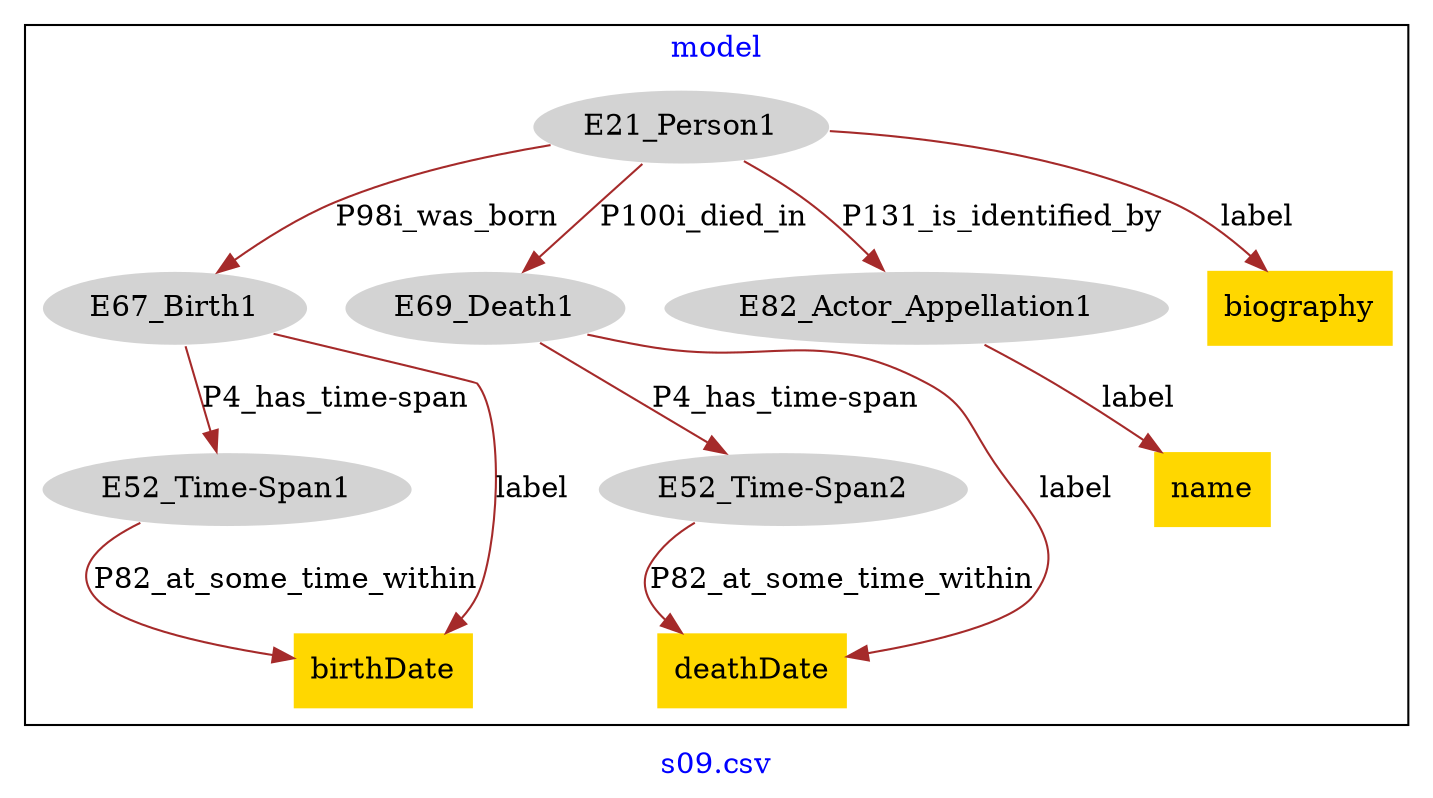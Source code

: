 digraph n0 {
fontcolor="blue"
remincross="true"
label="s09.csv"
subgraph cluster {
label="model"
n2[style="filled",color="white",fillcolor="lightgray",label="E21_Person1"];
n3[style="filled",color="white",fillcolor="lightgray",label="E67_Birth1"];
n4[style="filled",color="white",fillcolor="lightgray",label="E69_Death1"];
n5[style="filled",color="white",fillcolor="lightgray",label="E82_Actor_Appellation1"];
n6[style="filled",color="white",fillcolor="lightgray",label="E52_Time-Span1"];
n7[style="filled",color="white",fillcolor="lightgray",label="E52_Time-Span2"];
n8[shape="plaintext",style="filled",fillcolor="gold",label="birthDate"];
n9[shape="plaintext",style="filled",fillcolor="gold",label="deathDate"];
n10[shape="plaintext",style="filled",fillcolor="gold",label="name"];
n11[shape="plaintext",style="filled",fillcolor="gold",label="biography"];
}
n2 -> n3[color="brown",fontcolor="black",label="P98i_was_born"]
n2 -> n4[color="brown",fontcolor="black",label="P100i_died_in"]
n2 -> n5[color="brown",fontcolor="black",label="P131_is_identified_by"]
n3 -> n6[color="brown",fontcolor="black",label="P4_has_time-span"]
n4 -> n7[color="brown",fontcolor="black",label="P4_has_time-span"]
n6 -> n8[color="brown",fontcolor="black",label="P82_at_some_time_within"]
n7 -> n9[color="brown",fontcolor="black",label="P82_at_some_time_within"]
n5 -> n10[color="brown",fontcolor="black",label="label"]
n2 -> n11[color="brown",fontcolor="black",label="label"]
n3 -> n8[color="brown",fontcolor="black",label="label"]
n4 -> n9[color="brown",fontcolor="black",label="label"]
}
